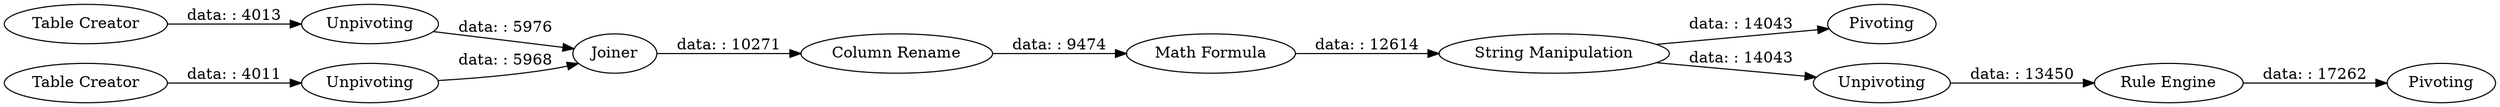 digraph {
	"4086911681822706350_13" [label=Unpivoting]
	"4086911681822706350_12" [label=Unpivoting]
	"4086911681822706350_15" [label=Pivoting]
	"4086911681822706350_4" [label=Joiner]
	"4086911681822706350_14" [label="String Manipulation"]
	"4086911681822706350_17" [label="Column Rename"]
	"4086911681822706350_18" [label="Rule Engine"]
	"4086911681822706350_5" [label="Table Creator"]
	"4086911681822706350_6" [label="Table Creator"]
	"4086911681822706350_7" [label="Math Formula"]
	"4086911681822706350_16" [label=Unpivoting]
	"4086911681822706350_19" [label=Pivoting]
	"4086911681822706350_16" -> "4086911681822706350_18" [label="data: : 13450"]
	"4086911681822706350_14" -> "4086911681822706350_16" [label="data: : 14043"]
	"4086911681822706350_4" -> "4086911681822706350_17" [label="data: : 10271"]
	"4086911681822706350_6" -> "4086911681822706350_13" [label="data: : 4011"]
	"4086911681822706350_13" -> "4086911681822706350_4" [label="data: : 5968"]
	"4086911681822706350_12" -> "4086911681822706350_4" [label="data: : 5976"]
	"4086911681822706350_17" -> "4086911681822706350_7" [label="data: : 9474"]
	"4086911681822706350_7" -> "4086911681822706350_14" [label="data: : 12614"]
	"4086911681822706350_5" -> "4086911681822706350_12" [label="data: : 4013"]
	"4086911681822706350_18" -> "4086911681822706350_19" [label="data: : 17262"]
	"4086911681822706350_14" -> "4086911681822706350_15" [label="data: : 14043"]
	rankdir=LR
}

